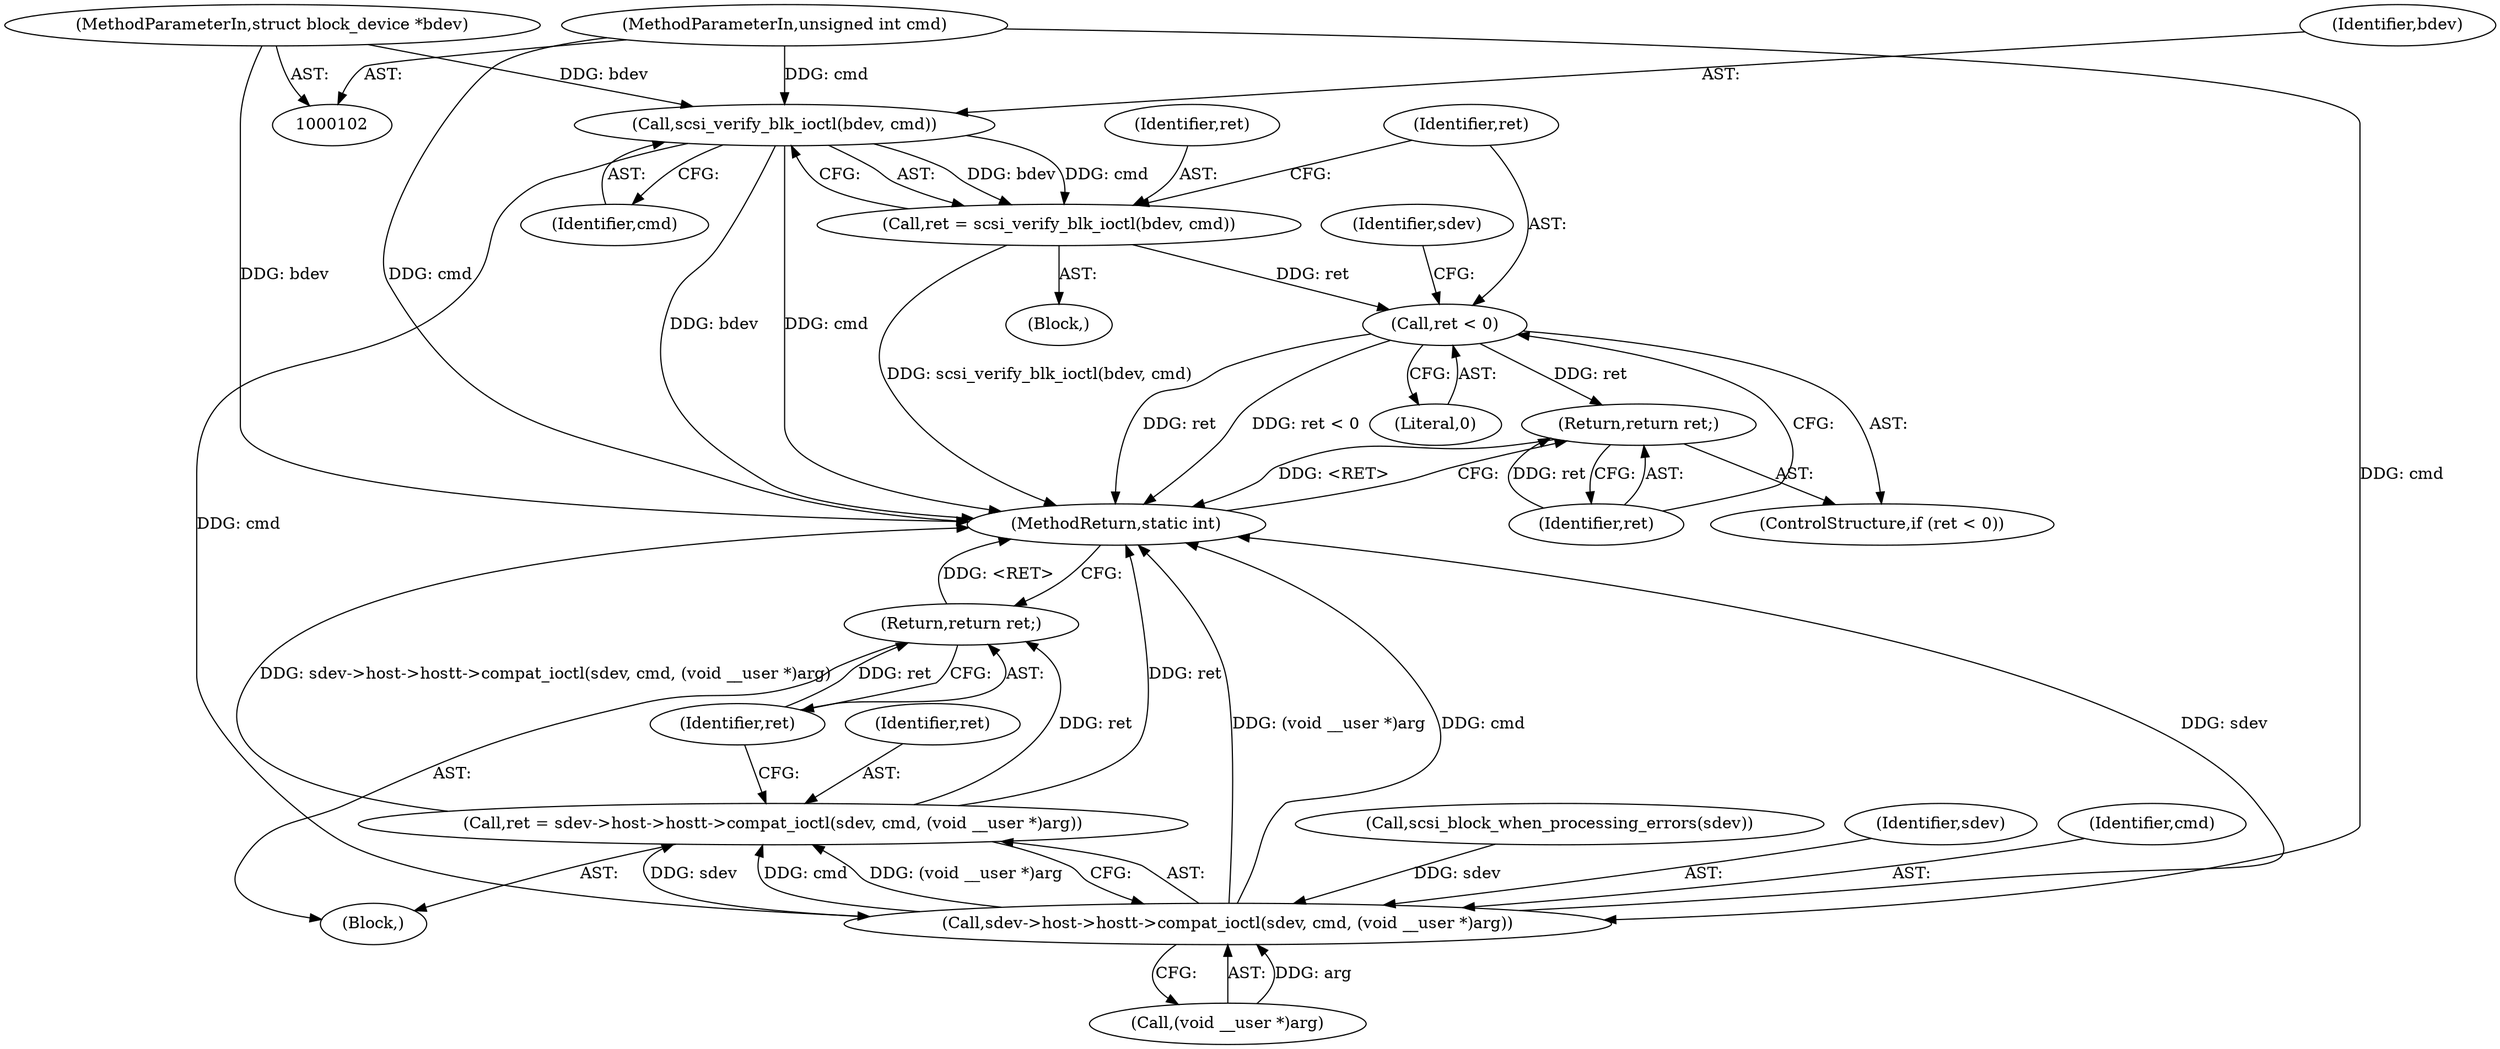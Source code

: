 digraph "0_linux_0bfc96cb77224736dfa35c3c555d37b3646ef35e_0@pointer" {
"1000120" [label="(Call,scsi_verify_blk_ioctl(bdev, cmd))"];
"1000103" [label="(MethodParameterIn,struct block_device *bdev)"];
"1000105" [label="(MethodParameterIn,unsigned int cmd)"];
"1000118" [label="(Call,ret = scsi_verify_blk_ioctl(bdev, cmd))"];
"1000124" [label="(Call,ret < 0)"];
"1000127" [label="(Return,return ret;)"];
"1000147" [label="(Call,sdev->host->hostt->compat_ioctl(sdev, cmd, (void __user *)arg))"];
"1000145" [label="(Call,ret = sdev->host->hostt->compat_ioctl(sdev, cmd, (void __user *)arg))"];
"1000153" [label="(Return,return ret;)"];
"1000105" [label="(MethodParameterIn,unsigned int cmd)"];
"1000123" [label="(ControlStructure,if (ret < 0))"];
"1000146" [label="(Identifier,ret)"];
"1000145" [label="(Call,ret = sdev->host->hostt->compat_ioctl(sdev, cmd, (void __user *)arg))"];
"1000131" [label="(Call,scsi_block_when_processing_errors(sdev))"];
"1000119" [label="(Identifier,ret)"];
"1000150" [label="(Call,(void __user *)arg)"];
"1000122" [label="(Identifier,cmd)"];
"1000144" [label="(Block,)"];
"1000124" [label="(Call,ret < 0)"];
"1000147" [label="(Call,sdev->host->hostt->compat_ioctl(sdev, cmd, (void __user *)arg))"];
"1000126" [label="(Literal,0)"];
"1000127" [label="(Return,return ret;)"];
"1000148" [label="(Identifier,sdev)"];
"1000125" [label="(Identifier,ret)"];
"1000132" [label="(Identifier,sdev)"];
"1000128" [label="(Identifier,ret)"];
"1000158" [label="(MethodReturn,static int)"];
"1000153" [label="(Return,return ret;)"];
"1000120" [label="(Call,scsi_verify_blk_ioctl(bdev, cmd))"];
"1000149" [label="(Identifier,cmd)"];
"1000107" [label="(Block,)"];
"1000154" [label="(Identifier,ret)"];
"1000118" [label="(Call,ret = scsi_verify_blk_ioctl(bdev, cmd))"];
"1000121" [label="(Identifier,bdev)"];
"1000103" [label="(MethodParameterIn,struct block_device *bdev)"];
"1000120" -> "1000118"  [label="AST: "];
"1000120" -> "1000122"  [label="CFG: "];
"1000121" -> "1000120"  [label="AST: "];
"1000122" -> "1000120"  [label="AST: "];
"1000118" -> "1000120"  [label="CFG: "];
"1000120" -> "1000158"  [label="DDG: bdev"];
"1000120" -> "1000158"  [label="DDG: cmd"];
"1000120" -> "1000118"  [label="DDG: bdev"];
"1000120" -> "1000118"  [label="DDG: cmd"];
"1000103" -> "1000120"  [label="DDG: bdev"];
"1000105" -> "1000120"  [label="DDG: cmd"];
"1000120" -> "1000147"  [label="DDG: cmd"];
"1000103" -> "1000102"  [label="AST: "];
"1000103" -> "1000158"  [label="DDG: bdev"];
"1000105" -> "1000102"  [label="AST: "];
"1000105" -> "1000158"  [label="DDG: cmd"];
"1000105" -> "1000147"  [label="DDG: cmd"];
"1000118" -> "1000107"  [label="AST: "];
"1000119" -> "1000118"  [label="AST: "];
"1000125" -> "1000118"  [label="CFG: "];
"1000118" -> "1000158"  [label="DDG: scsi_verify_blk_ioctl(bdev, cmd)"];
"1000118" -> "1000124"  [label="DDG: ret"];
"1000124" -> "1000123"  [label="AST: "];
"1000124" -> "1000126"  [label="CFG: "];
"1000125" -> "1000124"  [label="AST: "];
"1000126" -> "1000124"  [label="AST: "];
"1000128" -> "1000124"  [label="CFG: "];
"1000132" -> "1000124"  [label="CFG: "];
"1000124" -> "1000158"  [label="DDG: ret"];
"1000124" -> "1000158"  [label="DDG: ret < 0"];
"1000124" -> "1000127"  [label="DDG: ret"];
"1000127" -> "1000123"  [label="AST: "];
"1000127" -> "1000128"  [label="CFG: "];
"1000128" -> "1000127"  [label="AST: "];
"1000158" -> "1000127"  [label="CFG: "];
"1000127" -> "1000158"  [label="DDG: <RET>"];
"1000128" -> "1000127"  [label="DDG: ret"];
"1000147" -> "1000145"  [label="AST: "];
"1000147" -> "1000150"  [label="CFG: "];
"1000148" -> "1000147"  [label="AST: "];
"1000149" -> "1000147"  [label="AST: "];
"1000150" -> "1000147"  [label="AST: "];
"1000145" -> "1000147"  [label="CFG: "];
"1000147" -> "1000158"  [label="DDG: (void __user *)arg"];
"1000147" -> "1000158"  [label="DDG: cmd"];
"1000147" -> "1000158"  [label="DDG: sdev"];
"1000147" -> "1000145"  [label="DDG: sdev"];
"1000147" -> "1000145"  [label="DDG: cmd"];
"1000147" -> "1000145"  [label="DDG: (void __user *)arg"];
"1000131" -> "1000147"  [label="DDG: sdev"];
"1000150" -> "1000147"  [label="DDG: arg"];
"1000145" -> "1000144"  [label="AST: "];
"1000146" -> "1000145"  [label="AST: "];
"1000154" -> "1000145"  [label="CFG: "];
"1000145" -> "1000158"  [label="DDG: ret"];
"1000145" -> "1000158"  [label="DDG: sdev->host->hostt->compat_ioctl(sdev, cmd, (void __user *)arg)"];
"1000145" -> "1000153"  [label="DDG: ret"];
"1000153" -> "1000144"  [label="AST: "];
"1000153" -> "1000154"  [label="CFG: "];
"1000154" -> "1000153"  [label="AST: "];
"1000158" -> "1000153"  [label="CFG: "];
"1000153" -> "1000158"  [label="DDG: <RET>"];
"1000154" -> "1000153"  [label="DDG: ret"];
}
